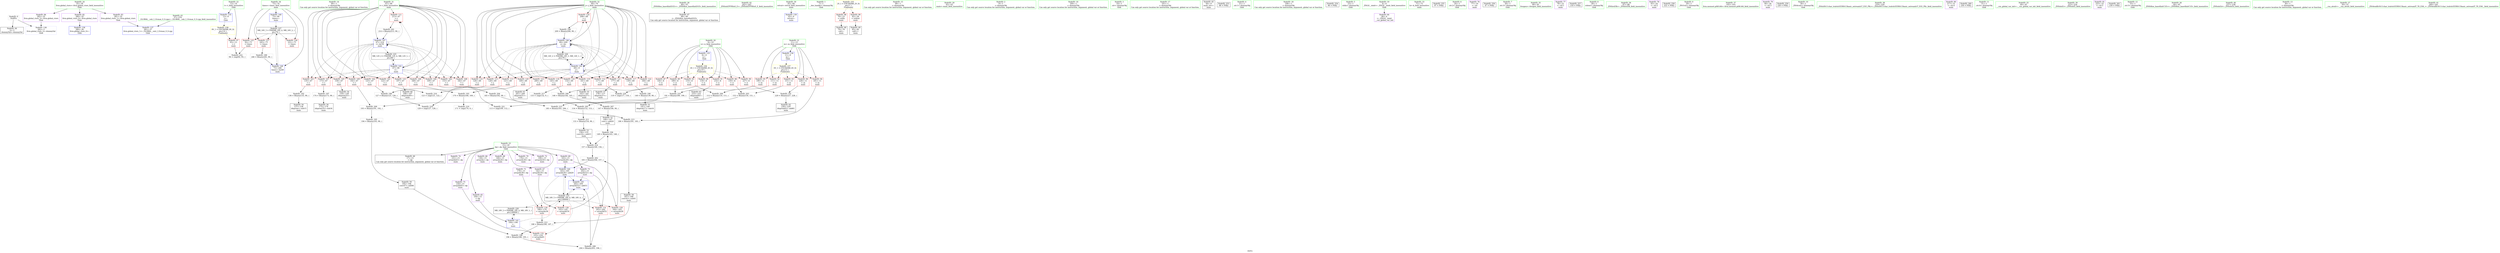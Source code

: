 digraph "SVFG" {
	label="SVFG";

	Node0x55a149d8cc60 [shape=record,color=grey,label="{NodeID: 0\nNullPtr}"];
	Node0x55a149d8cc60 -> Node0x55a149da8140[style=solid];
	Node0x55a149d8cc60 -> Node0x55a149daefd0[style=solid];
	Node0x55a149da8df0 [shape=record,color=red,label="{NodeID: 97\n93\<--13\n\<--t\nmain\n}"];
	Node0x55a149da8df0 -> Node0x55a149db58b0[style=solid];
	Node0x55a149d910b0 [shape=record,color=green,label="{NodeID: 14\n90\<--1\n\<--dummyObj\nCan only get source location for instruction, argument, global var or function.}"];
	Node0x55a149dac080 [shape=record,color=grey,label="{NodeID: 194\n149 = Binary(143, 148, )\n}"];
	Node0x55a149dac080 -> Node0x55a149db4cb0[style=solid];
	Node0x55a149da8930 [shape=record,color=red,label="{NodeID: 111\n213\<--67\n\<--i\nmain\n}"];
	Node0x55a149da8930 -> Node0x55a149dacb00[style=solid];
	Node0x55a149da7230 [shape=record,color=green,label="{NodeID: 28\n49\<--55\n_ZNSt8ios_base4InitD1Ev\<--_ZNSt8ios_base4InitD1Ev_field_insensitive\n}"];
	Node0x55a149da7230 -> Node0x55a149da8410[style=solid];
	Node0x55a149db43b0 [shape=record,color=grey,label="{NodeID: 208\n204 = Binary(203, 196, )\n}"];
	Node0x55a149db43b0 -> Node0x55a149daf5b0[style=solid];
	Node0x55a149dae480 [shape=record,color=red,label="{NodeID: 125\n92\<--73\n\<--times\nmain\n}"];
	Node0x55a149dae480 -> Node0x55a149db58b0[style=solid];
	Node0x55a149da7f40 [shape=record,color=green,label="{NodeID: 42\n242\<--243\n_ZNSolsEPFRSoS_E\<--_ZNSolsEPFRSoS_E_field_insensitive\n}"];
	Node0x55a149db58b0 [shape=record,color=grey,label="{NodeID: 222\n94 = cmp(92, 93, )\n}"];
	Node0x55a149daf0d0 [shape=record,color=blue,label="{NodeID: 139\n65\<--9\nretval\<--\nmain\n}"];
	Node0x55a149da9bb0 [shape=record,color=black,label="{NodeID: 56\n175\<--174\nidxprom35\<--sub34\nmain\n}"];
	Node0x55a149dc0eb0 [shape=record,color=yellow,style=double,label="{NodeID: 236\n4V_1 = ENCHI(MR_4V_0)\npts\{10 \}\nFun[main]}"];
	Node0x55a149dc0eb0 -> Node0x55a149dab3d0[style=dashed];
	Node0x55a149dc0eb0 -> Node0x55a149dab4a0[style=dashed];
	Node0x55a149dc0eb0 -> Node0x55a149dab570[style=dashed];
	Node0x55a149dc0eb0 -> Node0x55a149dab640[style=dashed];
	Node0x55a149dc0eb0 -> Node0x55a149dab710[style=dashed];
	Node0x55a149dc0eb0 -> Node0x55a149dab7e0[style=dashed];
	Node0x55a149dc0eb0 -> Node0x55a149dab8b0[style=dashed];
	Node0x55a149daa710 [shape=record,color=purple,label="{NodeID: 70\n176\<--15\narrayidx36\<--dp\nmain\n}"];
	Node0x55a149dab2d0 [shape=record,color=purple,label="{NodeID: 84\n282\<--35\nllvm.global_ctors_2\<--llvm.global_ctors\nGlob }"];
	Node0x55a149dab2d0 -> Node0x55a149daefd0[style=solid];
	Node0x55a149d8d0c0 [shape=record,color=green,label="{NodeID: 1\n7\<--1\n__dso_handle\<--dummyObj\nGlob }"];
	Node0x55a149da8ec0 [shape=record,color=red,label="{NodeID: 98\n76\<--23\n\<--stdin\nmain\n}"];
	Node0x55a149da8ec0 -> Node0x55a149da9530[style=solid];
	Node0x55a149d90cb0 [shape=record,color=green,label="{NodeID: 15\n99\<--1\n\<--dummyObj\nCan only get source location for instruction, argument, global var or function.}"];
	Node0x55a149dac200 [shape=record,color=grey,label="{NodeID: 195\n194 = Binary(193, 90, )\n}"];
	Node0x55a149dac200 -> Node0x55a149da9e20[style=solid];
	Node0x55a149da8a00 [shape=record,color=red,label="{NodeID: 112\n117\<--69\n\<--j\nmain\n}"];
	Node0x55a149da8a00 -> Node0x55a149db55b0[style=solid];
	Node0x55a149da7330 [shape=record,color=green,label="{NodeID: 29\n62\<--63\nmain\<--main_field_insensitive\n}"];
	Node0x55a149db4530 [shape=record,color=grey,label="{NodeID: 209\n193 = Binary(191, 192, )\n}"];
	Node0x55a149db4530 -> Node0x55a149dac200[style=solid];
	Node0x55a149dae550 [shape=record,color=red,label="{NodeID: 126\n221\<--73\n\<--times\nmain\n}"];
	Node0x55a149da8040 [shape=record,color=green,label="{NodeID: 43\n37\<--276\n_GLOBAL__sub_I_t3cmax_0_0.cpp\<--_GLOBAL__sub_I_t3cmax_0_0.cpp_field_insensitive\n}"];
	Node0x55a149da8040 -> Node0x55a149daeed0[style=solid];
	Node0x55a149daf1a0 [shape=record,color=blue,label="{NodeID: 140\n73\<--90\ntimes\<--\nmain\n}"];
	Node0x55a149daf1a0 -> Node0x55a149dbdb90[style=dashed];
	Node0x55a149da9c80 [shape=record,color=black,label="{NodeID: 57\n178\<--177\nidxprom37\<--\nmain\n}"];
	Node0x55a149dc0f90 [shape=record,color=yellow,style=double,label="{NodeID: 237\n6V_1 = ENCHI(MR_6V_0)\npts\{12 \}\nFun[main]}"];
	Node0x55a149dc0f90 -> Node0x55a149dab980[style=dashed];
	Node0x55a149dc0f90 -> Node0x55a149daba50[style=dashed];
	Node0x55a149dc0f90 -> Node0x55a149dabb20[style=dashed];
	Node0x55a149dc0f90 -> Node0x55a149dabbf0[style=dashed];
	Node0x55a149dc0f90 -> Node0x55a149da8d20[style=dashed];
	Node0x55a149daa7e0 [shape=record,color=purple,label="{NodeID: 71\n179\<--15\narrayidx38\<--dp\nmain\n}"];
	Node0x55a149daa7e0 -> Node0x55a149dae890[style=solid];
	Node0x55a149dab3d0 [shape=record,color=red,label="{NodeID: 85\n110\<--8\n\<--n\nmain\n}"];
	Node0x55a149dab3d0 -> Node0x55a149dac980[style=solid];
	Node0x55a149da60e0 [shape=record,color=green,label="{NodeID: 2\n9\<--1\n\<--dummyObj\nCan only get source location for instruction, argument, global var or function.}"];
	Node0x55a149da8f90 [shape=record,color=red,label="{NodeID: 99\n82\<--28\n\<--stdout\nmain\n}"];
	Node0x55a149da8f90 -> Node0x55a149da9600[style=solid];
	Node0x55a149d90d80 [shape=record,color=green,label="{NodeID: 16\n100\<--1\n\<--dummyObj\nCan only get source location for instruction, argument, global var or function.}"];
	Node0x55a149dac380 [shape=record,color=grey,label="{NodeID: 196\n127 = Binary(125, 126, )\n}"];
	Node0x55a149dac380 -> Node0x55a149db52b0[style=solid];
	Node0x55a149da8ad0 [shape=record,color=red,label="{NodeID: 113\n121\<--69\n\<--j\nmain\n}"];
	Node0x55a149da8ad0 -> Node0x55a149db4fb0[style=solid];
	Node0x55a149da7430 [shape=record,color=green,label="{NodeID: 30\n65\<--66\nretval\<--retval_field_insensitive\nmain\n}"];
	Node0x55a149da7430 -> Node0x55a149daf0d0[style=solid];
	Node0x55a149db46b0 [shape=record,color=grey,label="{NodeID: 210\n191 = Binary(189, 190, )\n}"];
	Node0x55a149db46b0 -> Node0x55a149db4530[style=solid];
	Node0x55a149dae620 [shape=record,color=red,label="{NodeID: 127\n245\<--73\n\<--times\nmain\n}"];
	Node0x55a149dae620 -> Node0x55a149db1720[style=solid];
	Node0x55a149da8140 [shape=record,color=black,label="{NodeID: 44\n2\<--3\ndummyVal\<--dummyVal\n}"];
	Node0x55a149daf270 [shape=record,color=blue,label="{NodeID: 141\n104\<--106\n\<--\nmain\n}"];
	Node0x55a149daf270 -> Node0x55a149daea30[style=dashed];
	Node0x55a149daf270 -> Node0x55a149dbe090[style=dashed];
	Node0x55a149daf270 -> Node0x55a149dbef90[style=dashed];
	Node0x55a149da9d50 [shape=record,color=black,label="{NodeID: 58\n187\<--186\nconv42\<--sub41\nmain\n}"];
	Node0x55a149da9d50 -> Node0x55a149db49b0[style=solid];
	Node0x55a149dc1070 [shape=record,color=yellow,style=double,label="{NodeID: 238\n8V_1 = ENCHI(MR_8V_0)\npts\{14 \}\nFun[main]}"];
	Node0x55a149dc1070 -> Node0x55a149da8df0[style=dashed];
	Node0x55a149daa8b0 [shape=record,color=purple,label="{NodeID: 72\n199\<--15\narrayidx50\<--dp\nmain\n}"];
	Node0x55a149dab4a0 [shape=record,color=red,label="{NodeID: 86\n118\<--8\n\<--n\nmain\n}"];
	Node0x55a149dab4a0 -> Node0x55a149db55b0[style=solid];
	Node0x55a149d8d410 [shape=record,color=green,label="{NodeID: 3\n19\<--1\n.str\<--dummyObj\nGlob }"];
	Node0x55a149da9060 [shape=record,color=red,label="{NodeID: 100\n109\<--67\n\<--i\nmain\n}"];
	Node0x55a149da9060 -> Node0x55a149db5730[style=solid];
	Node0x55a149d90e50 [shape=record,color=green,label="{NodeID: 17\n101\<--1\n\<--dummyObj\nCan only get source location for instruction, argument, global var or function.}"];
	Node0x55a149dac500 [shape=record,color=grey,label="{NodeID: 197\n174 = Binary(173, 90, )\n}"];
	Node0x55a149dac500 -> Node0x55a149da9bb0[style=solid];
	Node0x55a149da8ba0 [shape=record,color=red,label="{NodeID: 114\n126\<--69\n\<--j\nmain\n}"];
	Node0x55a149da8ba0 -> Node0x55a149dac380[style=solid];
	Node0x55a149da7500 [shape=record,color=green,label="{NodeID: 31\n67\<--68\ni\<--i_field_insensitive\nmain\n}"];
	Node0x55a149da7500 -> Node0x55a149da9060[style=solid];
	Node0x55a149da7500 -> Node0x55a149da9130[style=solid];
	Node0x55a149da7500 -> Node0x55a149da9200[style=solid];
	Node0x55a149da7500 -> Node0x55a149da92d0[style=solid];
	Node0x55a149da7500 -> Node0x55a149da93a0[style=solid];
	Node0x55a149da7500 -> Node0x55a149da9470[style=solid];
	Node0x55a149da7500 -> Node0x55a149da8520[style=solid];
	Node0x55a149da7500 -> Node0x55a149da85f0[style=solid];
	Node0x55a149da7500 -> Node0x55a149da86c0[style=solid];
	Node0x55a149da7500 -> Node0x55a149da8790[style=solid];
	Node0x55a149da7500 -> Node0x55a149da8860[style=solid];
	Node0x55a149da7500 -> Node0x55a149da8930[style=solid];
	Node0x55a149da7500 -> Node0x55a149daf340[style=solid];
	Node0x55a149da7500 -> Node0x55a149daf750[style=solid];
	Node0x55a149db4830 [shape=record,color=grey,label="{NodeID: 211\n155 = Binary(154, 90, )\n}"];
	Node0x55a149db4830 -> Node0x55a149da9940[style=solid];
	Node0x55a149dae6f0 [shape=record,color=red,label="{NodeID: 128\n143\<--142\n\<--arrayidx18\nmain\n}"];
	Node0x55a149dae6f0 -> Node0x55a149dac080[style=solid];
	Node0x55a149da8240 [shape=record,color=black,label="{NodeID: 45\n64\<--9\nmain_ret\<--\nmain\n}"];
	Node0x55a149dbd190 [shape=record,color=black,label="{NodeID: 225\nMR_12V_2 = PHI(MR_12V_4, MR_12V_1, )\npts\{68 \}\n}"];
	Node0x55a149dbd190 -> Node0x55a149daf340[style=dashed];
	Node0x55a149daf340 [shape=record,color=blue,label="{NodeID: 142\n67\<--90\ni\<--\nmain\n}"];
	Node0x55a149daf340 -> Node0x55a149da9060[style=dashed];
	Node0x55a149daf340 -> Node0x55a149da9130[style=dashed];
	Node0x55a149daf340 -> Node0x55a149da9200[style=dashed];
	Node0x55a149daf340 -> Node0x55a149da92d0[style=dashed];
	Node0x55a149daf340 -> Node0x55a149da93a0[style=dashed];
	Node0x55a149daf340 -> Node0x55a149da9470[style=dashed];
	Node0x55a149daf340 -> Node0x55a149da8520[style=dashed];
	Node0x55a149daf340 -> Node0x55a149da85f0[style=dashed];
	Node0x55a149daf340 -> Node0x55a149da86c0[style=dashed];
	Node0x55a149daf340 -> Node0x55a149da8790[style=dashed];
	Node0x55a149daf340 -> Node0x55a149da8860[style=dashed];
	Node0x55a149daf340 -> Node0x55a149da8930[style=dashed];
	Node0x55a149daf340 -> Node0x55a149daf750[style=dashed];
	Node0x55a149daf340 -> Node0x55a149dbd190[style=dashed];
	Node0x55a149da9e20 [shape=record,color=black,label="{NodeID: 59\n195\<--194\nconv47\<--add46\nmain\n}"];
	Node0x55a149da9e20 -> Node0x55a149dac680[style=solid];
	Node0x55a149daa980 [shape=record,color=purple,label="{NodeID: 73\n202\<--15\narrayidx52\<--dp\nmain\n}"];
	Node0x55a149daa980 -> Node0x55a149dae960[style=solid];
	Node0x55a149daa980 -> Node0x55a149daf5b0[style=solid];
	Node0x55a149dca5e0 [shape=record,color=black,label="{NodeID: 253\n86 = PHI()\n}"];
	Node0x55a149dab570 [shape=record,color=red,label="{NodeID: 87\n144\<--8\n\<--n\nmain\n}"];
	Node0x55a149dab570 -> Node0x55a149db40b0[style=solid];
	Node0x55a149d8d590 [shape=record,color=green,label="{NodeID: 4\n21\<--1\n.str.1\<--dummyObj\nGlob }"];
	Node0x55a149da9130 [shape=record,color=red,label="{NodeID: 101\n122\<--67\n\<--i\nmain\n}"];
	Node0x55a149da9130 -> Node0x55a149db4fb0[style=solid];
	Node0x55a149da6950 [shape=record,color=green,label="{NodeID: 18\n106\<--1\n\<--dummyObj\nCan only get source location for instruction, argument, global var or function.}"];
	Node0x55a149dac680 [shape=record,color=grey,label="{NodeID: 198\n196 = Binary(188, 195, )\n}"];
	Node0x55a149dac680 -> Node0x55a149db43b0[style=solid];
	Node0x55a149dadce0 [shape=record,color=red,label="{NodeID: 115\n128\<--69\n\<--j\nmain\n}"];
	Node0x55a149dadce0 -> Node0x55a149db52b0[style=solid];
	Node0x55a149da75d0 [shape=record,color=green,label="{NodeID: 32\n69\<--70\nj\<--j_field_insensitive\nmain\n}"];
	Node0x55a149da75d0 -> Node0x55a149da8a00[style=solid];
	Node0x55a149da75d0 -> Node0x55a149da8ad0[style=solid];
	Node0x55a149da75d0 -> Node0x55a149da8ba0[style=solid];
	Node0x55a149da75d0 -> Node0x55a149dadce0[style=solid];
	Node0x55a149da75d0 -> Node0x55a149dadd70[style=solid];
	Node0x55a149da75d0 -> Node0x55a149dade00[style=solid];
	Node0x55a149da75d0 -> Node0x55a149daded0[style=solid];
	Node0x55a149da75d0 -> Node0x55a149dadfa0[style=solid];
	Node0x55a149da75d0 -> Node0x55a149dae070[style=solid];
	Node0x55a149da75d0 -> Node0x55a149dae140[style=solid];
	Node0x55a149da75d0 -> Node0x55a149dae210[style=solid];
	Node0x55a149da75d0 -> Node0x55a149dae2e0[style=solid];
	Node0x55a149da75d0 -> Node0x55a149dae3b0[style=solid];
	Node0x55a149da75d0 -> Node0x55a149daf410[style=solid];
	Node0x55a149da75d0 -> Node0x55a149daf680[style=solid];
	Node0x55a149db49b0 [shape=record,color=grey,label="{NodeID: 212\n188 = Binary(180, 187, )\n}"];
	Node0x55a149db49b0 -> Node0x55a149dac680[style=solid];
	Node0x55a149dae7c0 [shape=record,color=red,label="{NodeID: 129\n164\<--163\n\<--arrayidx28\nmain\n}"];
	Node0x55a149dae7c0 -> Node0x55a149db3af0[style=solid];
	Node0x55a149da8310 [shape=record,color=black,label="{NodeID: 46\n17\<--15\n\<--dp\nCan only get source location for instruction, argument, global var or function.}"];
	Node0x55a149dbd690 [shape=record,color=black,label="{NodeID: 226\nMR_14V_2 = PHI(MR_14V_3, MR_14V_1, )\npts\{70 \}\n}"];
	Node0x55a149dbd690 -> Node0x55a149daf410[style=dashed];
	Node0x55a149dbd690 -> Node0x55a149dbd690[style=dashed];
	Node0x55a149daf410 [shape=record,color=blue,label="{NodeID: 143\n69\<--9\nj\<--\nmain\n}"];
	Node0x55a149daf410 -> Node0x55a149da8a00[style=dashed];
	Node0x55a149daf410 -> Node0x55a149da8ad0[style=dashed];
	Node0x55a149daf410 -> Node0x55a149da8ba0[style=dashed];
	Node0x55a149daf410 -> Node0x55a149dadce0[style=dashed];
	Node0x55a149daf410 -> Node0x55a149dadd70[style=dashed];
	Node0x55a149daf410 -> Node0x55a149dade00[style=dashed];
	Node0x55a149daf410 -> Node0x55a149daded0[style=dashed];
	Node0x55a149daf410 -> Node0x55a149dadfa0[style=dashed];
	Node0x55a149daf410 -> Node0x55a149dae070[style=dashed];
	Node0x55a149daf410 -> Node0x55a149dae140[style=dashed];
	Node0x55a149daf410 -> Node0x55a149dae210[style=dashed];
	Node0x55a149daf410 -> Node0x55a149dae2e0[style=dashed];
	Node0x55a149daf410 -> Node0x55a149dae3b0[style=dashed];
	Node0x55a149daf410 -> Node0x55a149daf410[style=dashed];
	Node0x55a149daf410 -> Node0x55a149daf680[style=dashed];
	Node0x55a149daf410 -> Node0x55a149dbd690[style=dashed];
	Node0x55a149da9ef0 [shape=record,color=black,label="{NodeID: 60\n198\<--197\nidxprom49\<--\nmain\n}"];
	Node0x55a149daaa50 [shape=record,color=purple,label="{NodeID: 74\n231\<--15\narrayidx63\<--dp\nmain\n}"];
	Node0x55a149dca6e0 [shape=record,color=black,label="{NodeID: 254\n96 = PHI()\n}"];
	Node0x55a149dab640 [shape=record,color=red,label="{NodeID: 88\n150\<--8\n\<--n\nmain\n}"];
	Node0x55a149dab640 -> Node0x55a149db3c30[style=solid];
	Node0x55a149d8d620 [shape=record,color=green,label="{NodeID: 5\n23\<--1\nstdin\<--dummyObj\nGlob }"];
	Node0x55a149da9200 [shape=record,color=red,label="{NodeID: 102\n125\<--67\n\<--i\nmain\n}"];
	Node0x55a149da9200 -> Node0x55a149dac380[style=solid];
	Node0x55a149da6a20 [shape=record,color=green,label="{NodeID: 19\n4\<--6\n_ZStL8__ioinit\<--_ZStL8__ioinit_field_insensitive\nGlob }"];
	Node0x55a149da6a20 -> Node0x55a149daa230[style=solid];
	Node0x55a149dac800 [shape=record,color=grey,label="{NodeID: 199\n209 = Binary(208, 90, )\n}"];
	Node0x55a149dac800 -> Node0x55a149daf680[style=solid];
	Node0x55a149dadd70 [shape=record,color=red,label="{NodeID: 116\n132\<--69\n\<--j\nmain\n}"];
	Node0x55a149dadd70 -> Node0x55a149db5130[style=solid];
	Node0x55a149da76a0 [shape=record,color=green,label="{NodeID: 33\n71\<--72\nk\<--k_field_insensitive\nmain\n}"];
	Node0x55a149db4b30 [shape=record,color=grey,label="{NodeID: 213\n186 = Binary(181, 185, )\n}"];
	Node0x55a149db4b30 -> Node0x55a149da9d50[style=solid];
	Node0x55a149dae890 [shape=record,color=red,label="{NodeID: 130\n180\<--179\n\<--arrayidx38\nmain\n}"];
	Node0x55a149dae890 -> Node0x55a149db49b0[style=solid];
	Node0x55a149da8410 [shape=record,color=black,label="{NodeID: 47\n48\<--49\n\<--_ZNSt8ios_base4InitD1Ev\nCan only get source location for instruction, argument, global var or function.}"];
	Node0x55a149dbdb90 [shape=record,color=black,label="{NodeID: 227\nMR_16V_3 = PHI(MR_16V_4, MR_16V_2, )\npts\{74 \}\n}"];
	Node0x55a149dbdb90 -> Node0x55a149dae480[style=dashed];
	Node0x55a149dbdb90 -> Node0x55a149dae550[style=dashed];
	Node0x55a149dbdb90 -> Node0x55a149dae620[style=dashed];
	Node0x55a149dbdb90 -> Node0x55a149daf820[style=dashed];
	Node0x55a149daf4e0 [shape=record,color=blue,label="{NodeID: 144\n163\<--165\narrayidx28\<--add29\nmain\n}"];
	Node0x55a149daf4e0 -> Node0x55a149dae890[style=dashed];
	Node0x55a149daf4e0 -> Node0x55a149dae960[style=dashed];
	Node0x55a149daf4e0 -> Node0x55a149daf5b0[style=dashed];
	Node0x55a149daf4e0 -> Node0x55a149dbef90[style=dashed];
	Node0x55a149da9fc0 [shape=record,color=black,label="{NodeID: 61\n201\<--200\nidxprom51\<--\nmain\n}"];
	Node0x55a149daab20 [shape=record,color=purple,label="{NodeID: 75\n234\<--15\narrayidx65\<--dp\nmain\n}"];
	Node0x55a149daab20 -> Node0x55a149daea30[style=solid];
	Node0x55a149dca840 [shape=record,color=black,label="{NodeID: 255\n97 = PHI()\n}"];
	Node0x55a149dab710 [shape=record,color=red,label="{NodeID: 89\n189\<--8\n\<--n\nmain\n}"];
	Node0x55a149dab710 -> Node0x55a149db46b0[style=solid];
	Node0x55a149d8d260 [shape=record,color=green,label="{NodeID: 6\n24\<--1\n.str.2\<--dummyObj\nGlob }"];
	Node0x55a149da92d0 [shape=record,color=red,label="{NodeID: 103\n135\<--67\n\<--i\nmain\n}"];
	Node0x55a149da92d0 -> Node0x55a149dabd80[style=solid];
	Node0x55a149da6af0 [shape=record,color=green,label="{NodeID: 20\n8\<--10\nn\<--n_field_insensitive\nGlob }"];
	Node0x55a149da6af0 -> Node0x55a149dab3d0[style=solid];
	Node0x55a149da6af0 -> Node0x55a149dab4a0[style=solid];
	Node0x55a149da6af0 -> Node0x55a149dab570[style=solid];
	Node0x55a149da6af0 -> Node0x55a149dab640[style=solid];
	Node0x55a149da6af0 -> Node0x55a149dab710[style=solid];
	Node0x55a149da6af0 -> Node0x55a149dab7e0[style=solid];
	Node0x55a149da6af0 -> Node0x55a149dab8b0[style=solid];
	Node0x55a149da6af0 -> Node0x55a149daeb00[style=solid];
	Node0x55a149dac980 [shape=record,color=grey,label="{NodeID: 200\n112 = Binary(110, 111, )\n}"];
	Node0x55a149dac980 -> Node0x55a149db5730[style=solid];
	Node0x55a149dade00 [shape=record,color=red,label="{NodeID: 117\n139\<--69\n\<--j\nmain\n}"];
	Node0x55a149dade00 -> Node0x55a149db18a0[style=solid];
	Node0x55a149da7770 [shape=record,color=green,label="{NodeID: 34\n73\<--74\ntimes\<--times_field_insensitive\nmain\n}"];
	Node0x55a149da7770 -> Node0x55a149dae480[style=solid];
	Node0x55a149da7770 -> Node0x55a149dae550[style=solid];
	Node0x55a149da7770 -> Node0x55a149dae620[style=solid];
	Node0x55a149da7770 -> Node0x55a149daf1a0[style=solid];
	Node0x55a149da7770 -> Node0x55a149daf820[style=solid];
	Node0x55a149db4cb0 [shape=record,color=grey,label="{NodeID: 214\n157 = Binary(149, 156, )\n}"];
	Node0x55a149db4cb0 -> Node0x55a149db3af0[style=solid];
	Node0x55a149dae960 [shape=record,color=red,label="{NodeID: 131\n203\<--202\n\<--arrayidx52\nmain\n}"];
	Node0x55a149dae960 -> Node0x55a149db43b0[style=solid];
	Node0x55a149da9530 [shape=record,color=black,label="{NodeID: 48\n79\<--76\ncall\<--\nmain\n}"];
	Node0x55a149dbe090 [shape=record,color=black,label="{NodeID: 228\nMR_18V_2 = PHI(MR_18V_4, MR_18V_1, )\npts\{180000 \}\n}"];
	Node0x55a149dbe090 -> Node0x55a149daf270[style=dashed];
	Node0x55a149daf5b0 [shape=record,color=blue,label="{NodeID: 145\n202\<--204\narrayidx52\<--add53\nmain\n}"];
	Node0x55a149daf5b0 -> Node0x55a149dbef90[style=dashed];
	Node0x55a149daa090 [shape=record,color=black,label="{NodeID: 62\n230\<--229\nidxprom62\<--add61\nmain\n}"];
	Node0x55a149daabf0 [shape=record,color=purple,label="{NodeID: 76\n77\<--19\n\<--.str\nmain\n}"];
	Node0x55a149dca910 [shape=record,color=black,label="{NodeID: 256\n47 = PHI()\n}"];
	Node0x55a149dab7e0 [shape=record,color=red,label="{NodeID: 90\n227\<--8\n\<--n\nmain\n}"];
	Node0x55a149dab7e0 -> Node0x55a149db1a20[style=solid];
	Node0x55a149d8d2f0 [shape=record,color=green,label="{NodeID: 7\n26\<--1\n.str.3\<--dummyObj\nGlob }"];
	Node0x55a149da93a0 [shape=record,color=red,label="{NodeID: 104\n153\<--67\n\<--i\nmain\n}"];
	Node0x55a149da93a0 -> Node0x55a149db3f30[style=solid];
	Node0x55a149da6bc0 [shape=record,color=green,label="{NodeID: 21\n11\<--12\nm\<--m_field_insensitive\nGlob }"];
	Node0x55a149da6bc0 -> Node0x55a149dab980[style=solid];
	Node0x55a149da6bc0 -> Node0x55a149daba50[style=solid];
	Node0x55a149da6bc0 -> Node0x55a149dabb20[style=solid];
	Node0x55a149da6bc0 -> Node0x55a149dabbf0[style=solid];
	Node0x55a149da6bc0 -> Node0x55a149da8d20[style=solid];
	Node0x55a149da6bc0 -> Node0x55a149daebd0[style=solid];
	Node0x55a149dacb00 [shape=record,color=grey,label="{NodeID: 201\n214 = Binary(213, 90, )\n}"];
	Node0x55a149dacb00 -> Node0x55a149daf750[style=solid];
	Node0x55a149daded0 [shape=record,color=red,label="{NodeID: 118\n145\<--69\n\<--j\nmain\n}"];
	Node0x55a149daded0 -> Node0x55a149db40b0[style=solid];
	Node0x55a149da7840 [shape=record,color=green,label="{NodeID: 35\n80\<--81\nfreopen\<--freopen_field_insensitive\n}"];
	Node0x55a149db4e30 [shape=record,color=grey,label="{NodeID: 215\n185 = Binary(183, 184, )\n}"];
	Node0x55a149db4e30 -> Node0x55a149db4b30[style=solid];
	Node0x55a149daea30 [shape=record,color=red,label="{NodeID: 132\n235\<--234\n\<--arrayidx65\nmain\n}"];
	Node0x55a149da9600 [shape=record,color=black,label="{NodeID: 49\n85\<--82\ncall1\<--\nmain\n}"];
	Node0x55a149daf680 [shape=record,color=blue,label="{NodeID: 146\n69\<--209\nj\<--inc\nmain\n}"];
	Node0x55a149daf680 -> Node0x55a149da8a00[style=dashed];
	Node0x55a149daf680 -> Node0x55a149da8ad0[style=dashed];
	Node0x55a149daf680 -> Node0x55a149da8ba0[style=dashed];
	Node0x55a149daf680 -> Node0x55a149dadce0[style=dashed];
	Node0x55a149daf680 -> Node0x55a149dadd70[style=dashed];
	Node0x55a149daf680 -> Node0x55a149dade00[style=dashed];
	Node0x55a149daf680 -> Node0x55a149daded0[style=dashed];
	Node0x55a149daf680 -> Node0x55a149dadfa0[style=dashed];
	Node0x55a149daf680 -> Node0x55a149dae070[style=dashed];
	Node0x55a149daf680 -> Node0x55a149dae140[style=dashed];
	Node0x55a149daf680 -> Node0x55a149dae210[style=dashed];
	Node0x55a149daf680 -> Node0x55a149dae2e0[style=dashed];
	Node0x55a149daf680 -> Node0x55a149dae3b0[style=dashed];
	Node0x55a149daf680 -> Node0x55a149daf410[style=dashed];
	Node0x55a149daf680 -> Node0x55a149daf680[style=dashed];
	Node0x55a149daf680 -> Node0x55a149dbd690[style=dashed];
	Node0x55a149daa160 [shape=record,color=black,label="{NodeID: 63\n233\<--232\nidxprom64\<--\nmain\n}"];
	Node0x55a149daacc0 [shape=record,color=purple,label="{NodeID: 77\n78\<--21\n\<--.str.1\nmain\n}"];
	Node0x55a149dca9e0 [shape=record,color=black,label="{NodeID: 257\n218 = PHI()\n}"];
	Node0x55a149dab8b0 [shape=record,color=red,label="{NodeID: 91\n232\<--8\n\<--n\nmain\n}"];
	Node0x55a149dab8b0 -> Node0x55a149daa160[style=solid];
	Node0x55a149d8ce00 [shape=record,color=green,label="{NodeID: 8\n28\<--1\nstdout\<--dummyObj\nGlob }"];
	Node0x55a149da9470 [shape=record,color=red,label="{NodeID: 105\n158\<--67\n\<--i\nmain\n}"];
	Node0x55a149da9470 -> Node0x55a149da9a10[style=solid];
	Node0x55a149da6c90 [shape=record,color=green,label="{NodeID: 22\n13\<--14\nt\<--t_field_insensitive\nGlob }"];
	Node0x55a149da6c90 -> Node0x55a149da8df0[style=solid];
	Node0x55a149da6c90 -> Node0x55a149daecd0[style=solid];
	Node0x55a149db3af0 [shape=record,color=grey,label="{NodeID: 202\n165 = Binary(164, 157, )\n}"];
	Node0x55a149db3af0 -> Node0x55a149daf4e0[style=solid];
	Node0x55a149dadfa0 [shape=record,color=red,label="{NodeID: 119\n161\<--69\n\<--j\nmain\n}"];
	Node0x55a149dadfa0 -> Node0x55a149da9ae0[style=solid];
	Node0x55a149da7940 [shape=record,color=green,label="{NodeID: 36\n87\<--88\n_ZNSirsERi\<--_ZNSirsERi_field_insensitive\n}"];
	Node0x55a149db4fb0 [shape=record,color=grey,label="{NodeID: 216\n123 = cmp(121, 122, )\n}"];
	Node0x55a149daeb00 [shape=record,color=blue,label="{NodeID: 133\n8\<--9\nn\<--\nGlob }"];
	Node0x55a149daeb00 -> Node0x55a149dc0eb0[style=dashed];
	Node0x55a149da96d0 [shape=record,color=black,label="{NodeID: 50\n137\<--136\nidxprom\<--sub15\nmain\n}"];
	Node0x55a149daf750 [shape=record,color=blue,label="{NodeID: 147\n67\<--214\ni\<--inc56\nmain\n}"];
	Node0x55a149daf750 -> Node0x55a149da9060[style=dashed];
	Node0x55a149daf750 -> Node0x55a149da9130[style=dashed];
	Node0x55a149daf750 -> Node0x55a149da9200[style=dashed];
	Node0x55a149daf750 -> Node0x55a149da92d0[style=dashed];
	Node0x55a149daf750 -> Node0x55a149da93a0[style=dashed];
	Node0x55a149daf750 -> Node0x55a149da9470[style=dashed];
	Node0x55a149daf750 -> Node0x55a149da8520[style=dashed];
	Node0x55a149daf750 -> Node0x55a149da85f0[style=dashed];
	Node0x55a149daf750 -> Node0x55a149da86c0[style=dashed];
	Node0x55a149daf750 -> Node0x55a149da8790[style=dashed];
	Node0x55a149daf750 -> Node0x55a149da8860[style=dashed];
	Node0x55a149daf750 -> Node0x55a149da8930[style=dashed];
	Node0x55a149daf750 -> Node0x55a149daf750[style=dashed];
	Node0x55a149daf750 -> Node0x55a149dbd190[style=dashed];
	Node0x55a149daa230 [shape=record,color=purple,label="{NodeID: 64\n46\<--4\n\<--_ZStL8__ioinit\n__cxx_global_var_init\n}"];
	Node0x55a149daad90 [shape=record,color=purple,label="{NodeID: 78\n83\<--24\n\<--.str.2\nmain\n}"];
	Node0x55a149dcab40 [shape=record,color=black,label="{NodeID: 258\n222 = PHI()\n}"];
	Node0x55a149dab980 [shape=record,color=red,label="{NodeID: 92\n111\<--11\n\<--m\nmain\n}"];
	Node0x55a149dab980 -> Node0x55a149dac980[style=solid];
	Node0x55a149d8ce90 [shape=record,color=green,label="{NodeID: 9\n29\<--1\n_ZSt3cin\<--dummyObj\nGlob }"];
	Node0x55a149db1720 [shape=record,color=grey,label="{NodeID: 189\n246 = Binary(245, 90, )\n}"];
	Node0x55a149db1720 -> Node0x55a149daf820[style=solid];
	Node0x55a149da8520 [shape=record,color=red,label="{NodeID: 106\n168\<--67\n\<--i\nmain\n}"];
	Node0x55a149da8520 -> Node0x55a149dabf00[style=solid];
	Node0x55a149da6d60 [shape=record,color=green,label="{NodeID: 23\n15\<--18\ndp\<--dp_field_insensitive\nGlob }"];
	Node0x55a149da6d60 -> Node0x55a149da8310[style=solid];
	Node0x55a149da6d60 -> Node0x55a149daa300[style=solid];
	Node0x55a149da6d60 -> Node0x55a149daa3d0[style=solid];
	Node0x55a149da6d60 -> Node0x55a149daa4a0[style=solid];
	Node0x55a149da6d60 -> Node0x55a149daa570[style=solid];
	Node0x55a149da6d60 -> Node0x55a149daa640[style=solid];
	Node0x55a149da6d60 -> Node0x55a149daa710[style=solid];
	Node0x55a149da6d60 -> Node0x55a149daa7e0[style=solid];
	Node0x55a149da6d60 -> Node0x55a149daa8b0[style=solid];
	Node0x55a149da6d60 -> Node0x55a149daa980[style=solid];
	Node0x55a149da6d60 -> Node0x55a149daaa50[style=solid];
	Node0x55a149da6d60 -> Node0x55a149daab20[style=solid];
	Node0x55a149db3c30 [shape=record,color=grey,label="{NodeID: 203\n152 = Binary(150, 151, )\n}"];
	Node0x55a149db3c30 -> Node0x55a149db3f30[style=solid];
	Node0x55a149dae070 [shape=record,color=red,label="{NodeID: 120\n169\<--69\n\<--j\nmain\n}"];
	Node0x55a149dae070 -> Node0x55a149dabf00[style=solid];
	Node0x55a149da7a40 [shape=record,color=green,label="{NodeID: 37\n102\<--103\nllvm.memset.p0i8.i64\<--llvm.memset.p0i8.i64_field_insensitive\n}"];
	Node0x55a149db5130 [shape=record,color=grey,label="{NodeID: 217\n133 = cmp(132, 9, )\n}"];
	Node0x55a149daebd0 [shape=record,color=blue,label="{NodeID: 134\n11\<--9\nm\<--\nGlob }"];
	Node0x55a149daebd0 -> Node0x55a149dc0f90[style=dashed];
	Node0x55a149da97a0 [shape=record,color=black,label="{NodeID: 51\n141\<--140\nidxprom17\<--sub16\nmain\n}"];
	Node0x55a149dbef90 [shape=record,color=black,label="{NodeID: 231\nMR_18V_5 = PHI(MR_18V_6, MR_18V_4, )\npts\{180000 \}\n}"];
	Node0x55a149dbef90 -> Node0x55a149dae6f0[style=dashed];
	Node0x55a149dbef90 -> Node0x55a149dae7c0[style=dashed];
	Node0x55a149dbef90 -> Node0x55a149dae890[style=dashed];
	Node0x55a149dbef90 -> Node0x55a149dae960[style=dashed];
	Node0x55a149dbef90 -> Node0x55a149daea30[style=dashed];
	Node0x55a149dbef90 -> Node0x55a149daf4e0[style=dashed];
	Node0x55a149dbef90 -> Node0x55a149daf5b0[style=dashed];
	Node0x55a149dbef90 -> Node0x55a149dbe090[style=dashed];
	Node0x55a149dbef90 -> Node0x55a149dbef90[style=dashed];
	Node0x55a149daf820 [shape=record,color=blue,label="{NodeID: 148\n73\<--246\ntimes\<--inc69\nmain\n}"];
	Node0x55a149daf820 -> Node0x55a149dbdb90[style=dashed];
	Node0x55a149daa300 [shape=record,color=purple,label="{NodeID: 65\n104\<--15\n\<--dp\nmain\n}"];
	Node0x55a149daa300 -> Node0x55a149daf270[style=solid];
	Node0x55a149daae60 [shape=record,color=purple,label="{NodeID: 79\n84\<--26\n\<--.str.3\nmain\n}"];
	Node0x55a149dcac40 [shape=record,color=black,label="{NodeID: 259\n226 = PHI()\n}"];
	Node0x55a149daba50 [shape=record,color=red,label="{NodeID: 93\n151\<--11\n\<--m\nmain\n}"];
	Node0x55a149daba50 -> Node0x55a149db3c30[style=solid];
	Node0x55a149d8d770 [shape=record,color=green,label="{NodeID: 10\n30\<--1\n_ZSt4cout\<--dummyObj\nGlob }"];
	Node0x55a149db18a0 [shape=record,color=grey,label="{NodeID: 190\n140 = Binary(139, 90, )\n}"];
	Node0x55a149db18a0 -> Node0x55a149da97a0[style=solid];
	Node0x55a149da85f0 [shape=record,color=red,label="{NodeID: 107\n173\<--67\n\<--i\nmain\n}"];
	Node0x55a149da85f0 -> Node0x55a149dac500[style=solid];
	Node0x55a149da6e30 [shape=record,color=green,label="{NodeID: 24\n35\<--39\nllvm.global_ctors\<--llvm.global_ctors_field_insensitive\nGlob }"];
	Node0x55a149da6e30 -> Node0x55a149dab0d0[style=solid];
	Node0x55a149da6e30 -> Node0x55a149dab1d0[style=solid];
	Node0x55a149da6e30 -> Node0x55a149dab2d0[style=solid];
	Node0x55a149db3db0 [shape=record,color=grey,label="{NodeID: 204\n183 = Binary(182, 90, )\n}"];
	Node0x55a149db3db0 -> Node0x55a149db4e30[style=solid];
	Node0x55a149dae140 [shape=record,color=red,label="{NodeID: 121\n177\<--69\n\<--j\nmain\n}"];
	Node0x55a149dae140 -> Node0x55a149da9c80[style=solid];
	Node0x55a149da7b40 [shape=record,color=green,label="{NodeID: 38\n219\<--220\n_ZStlsISt11char_traitsIcEERSt13basic_ostreamIcT_ES5_PKc\<--_ZStlsISt11char_traitsIcEERSt13basic_ostreamIcT_ES5_PKc_field_insensitive\n}"];
	Node0x55a149db52b0 [shape=record,color=grey,label="{NodeID: 218\n129 = cmp(127, 128, )\n}"];
	Node0x55a149daecd0 [shape=record,color=blue,label="{NodeID: 135\n13\<--9\nt\<--\nGlob }"];
	Node0x55a149daecd0 -> Node0x55a149dc1070[style=dashed];
	Node0x55a149da9870 [shape=record,color=black,label="{NodeID: 52\n148\<--147\nconv\<--add20\nmain\n}"];
	Node0x55a149da9870 -> Node0x55a149dac080[style=solid];
	Node0x55a149daa3d0 [shape=record,color=purple,label="{NodeID: 66\n138\<--15\narrayidx\<--dp\nmain\n}"];
	Node0x55a149daaf30 [shape=record,color=purple,label="{NodeID: 80\n217\<--31\n\<--.str.4\nmain\n}"];
	Node0x55a149dcad10 [shape=record,color=black,label="{NodeID: 260\n236 = PHI()\n}"];
	Node0x55a149dabb20 [shape=record,color=red,label="{NodeID: 94\n181\<--11\n\<--m\nmain\n}"];
	Node0x55a149dabb20 -> Node0x55a149db4b30[style=solid];
	Node0x55a149d8d840 [shape=record,color=green,label="{NodeID: 11\n31\<--1\n.str.4\<--dummyObj\nGlob }"];
	Node0x55a149db1a20 [shape=record,color=grey,label="{NodeID: 191\n229 = Binary(227, 228, )\n}"];
	Node0x55a149db1a20 -> Node0x55a149daa090[style=solid];
	Node0x55a149da86c0 [shape=record,color=red,label="{NodeID: 108\n182\<--67\n\<--i\nmain\n}"];
	Node0x55a149da86c0 -> Node0x55a149db3db0[style=solid];
	Node0x55a149da6f30 [shape=record,color=green,label="{NodeID: 25\n40\<--41\n__cxx_global_var_init\<--__cxx_global_var_init_field_insensitive\n}"];
	Node0x55a149db3f30 [shape=record,color=grey,label="{NodeID: 205\n154 = Binary(152, 153, )\n}"];
	Node0x55a149db3f30 -> Node0x55a149db4830[style=solid];
	Node0x55a149dae210 [shape=record,color=red,label="{NodeID: 122\n184\<--69\n\<--j\nmain\n}"];
	Node0x55a149dae210 -> Node0x55a149db4e30[style=solid];
	Node0x55a149da7c40 [shape=record,color=green,label="{NodeID: 39\n223\<--224\n_ZNSolsEi\<--_ZNSolsEi_field_insensitive\n}"];
	Node0x55a149db5430 [shape=record,color=grey,label="{NodeID: 219\n171 = cmp(170, 9, )\n}"];
	Node0x55a149daedd0 [shape=record,color=blue,label="{NodeID: 136\n280\<--36\nllvm.global_ctors_0\<--\nGlob }"];
	Node0x55a149da9940 [shape=record,color=black,label="{NodeID: 53\n156\<--155\nconv24\<--add23\nmain\n}"];
	Node0x55a149da9940 -> Node0x55a149db4cb0[style=solid];
	Node0x55a149daa4a0 [shape=record,color=purple,label="{NodeID: 67\n142\<--15\narrayidx18\<--dp\nmain\n}"];
	Node0x55a149daa4a0 -> Node0x55a149dae6f0[style=solid];
	Node0x55a149dab000 [shape=record,color=purple,label="{NodeID: 81\n225\<--33\n\<--.str.5\nmain\n}"];
	Node0x55a149dcae40 [shape=record,color=black,label="{NodeID: 261\n239 = PHI()\n}"];
	Node0x55a149dabbf0 [shape=record,color=red,label="{NodeID: 95\n190\<--11\n\<--m\nmain\n}"];
	Node0x55a149dabbf0 -> Node0x55a149db46b0[style=solid];
	Node0x55a149d90f50 [shape=record,color=green,label="{NodeID: 12\n33\<--1\n.str.5\<--dummyObj\nGlob }"];
	Node0x55a149dabd80 [shape=record,color=grey,label="{NodeID: 192\n136 = Binary(135, 90, )\n}"];
	Node0x55a149dabd80 -> Node0x55a149da96d0[style=solid];
	Node0x55a149da8790 [shape=record,color=red,label="{NodeID: 109\n192\<--67\n\<--i\nmain\n}"];
	Node0x55a149da8790 -> Node0x55a149db4530[style=solid];
	Node0x55a149da7030 [shape=record,color=green,label="{NodeID: 26\n44\<--45\n_ZNSt8ios_base4InitC1Ev\<--_ZNSt8ios_base4InitC1Ev_field_insensitive\n}"];
	Node0x55a149db40b0 [shape=record,color=grey,label="{NodeID: 206\n146 = Binary(144, 145, )\n}"];
	Node0x55a149db40b0 -> Node0x55a149db4230[style=solid];
	Node0x55a149dae2e0 [shape=record,color=red,label="{NodeID: 123\n200\<--69\n\<--j\nmain\n}"];
	Node0x55a149dae2e0 -> Node0x55a149da9fc0[style=solid];
	Node0x55a149da7d40 [shape=record,color=green,label="{NodeID: 40\n237\<--238\n_ZNSolsEd\<--_ZNSolsEd_field_insensitive\n}"];
	Node0x55a149db55b0 [shape=record,color=grey,label="{NodeID: 220\n119 = cmp(117, 118, )\n}"];
	Node0x55a149daeed0 [shape=record,color=blue,label="{NodeID: 137\n281\<--37\nllvm.global_ctors_1\<--_GLOBAL__sub_I_t3cmax_0_0.cpp\nGlob }"];
	Node0x55a149da9a10 [shape=record,color=black,label="{NodeID: 54\n159\<--158\nidxprom25\<--\nmain\n}"];
	Node0x55a149daa570 [shape=record,color=purple,label="{NodeID: 68\n160\<--15\narrayidx26\<--dp\nmain\n}"];
	Node0x55a149dab0d0 [shape=record,color=purple,label="{NodeID: 82\n280\<--35\nllvm.global_ctors_0\<--llvm.global_ctors\nGlob }"];
	Node0x55a149dab0d0 -> Node0x55a149daedd0[style=solid];
	Node0x55a149da8d20 [shape=record,color=red,label="{NodeID: 96\n228\<--11\n\<--m\nmain\n}"];
	Node0x55a149da8d20 -> Node0x55a149db1a20[style=solid];
	Node0x55a149d90fe0 [shape=record,color=green,label="{NodeID: 13\n36\<--1\n\<--dummyObj\nCan only get source location for instruction, argument, global var or function.}"];
	Node0x55a149dabf00 [shape=record,color=grey,label="{NodeID: 193\n170 = Binary(168, 169, )\n}"];
	Node0x55a149dabf00 -> Node0x55a149db5430[style=solid];
	Node0x55a149da8860 [shape=record,color=red,label="{NodeID: 110\n197\<--67\n\<--i\nmain\n}"];
	Node0x55a149da8860 -> Node0x55a149da9ef0[style=solid];
	Node0x55a149da7130 [shape=record,color=green,label="{NodeID: 27\n50\<--51\n__cxa_atexit\<--__cxa_atexit_field_insensitive\n}"];
	Node0x55a149db4230 [shape=record,color=grey,label="{NodeID: 207\n147 = Binary(146, 90, )\n}"];
	Node0x55a149db4230 -> Node0x55a149da9870[style=solid];
	Node0x55a149dae3b0 [shape=record,color=red,label="{NodeID: 124\n208\<--69\n\<--j\nmain\n}"];
	Node0x55a149dae3b0 -> Node0x55a149dac800[style=solid];
	Node0x55a149da7e40 [shape=record,color=green,label="{NodeID: 41\n240\<--241\n_ZSt4endlIcSt11char_traitsIcEERSt13basic_ostreamIT_T0_ES6_\<--_ZSt4endlIcSt11char_traitsIcEERSt13basic_ostreamIT_T0_ES6__field_insensitive\n}"];
	Node0x55a149db5730 [shape=record,color=grey,label="{NodeID: 221\n113 = cmp(109, 112, )\n}"];
	Node0x55a149daefd0 [shape=record,color=blue, style = dotted,label="{NodeID: 138\n282\<--3\nllvm.global_ctors_2\<--dummyVal\nGlob }"];
	Node0x55a149da9ae0 [shape=record,color=black,label="{NodeID: 55\n162\<--161\nidxprom27\<--\nmain\n}"];
	Node0x55a149dc0390 [shape=record,color=yellow,style=double,label="{NodeID: 235\n2V_1 = ENCHI(MR_2V_0)\npts\{1 \}\nFun[main]}"];
	Node0x55a149dc0390 -> Node0x55a149da8ec0[style=dashed];
	Node0x55a149dc0390 -> Node0x55a149da8f90[style=dashed];
	Node0x55a149daa640 [shape=record,color=purple,label="{NodeID: 69\n163\<--15\narrayidx28\<--dp\nmain\n}"];
	Node0x55a149daa640 -> Node0x55a149dae7c0[style=solid];
	Node0x55a149daa640 -> Node0x55a149daf4e0[style=solid];
	Node0x55a149dab1d0 [shape=record,color=purple,label="{NodeID: 83\n281\<--35\nllvm.global_ctors_1\<--llvm.global_ctors\nGlob }"];
	Node0x55a149dab1d0 -> Node0x55a149daeed0[style=solid];
}
